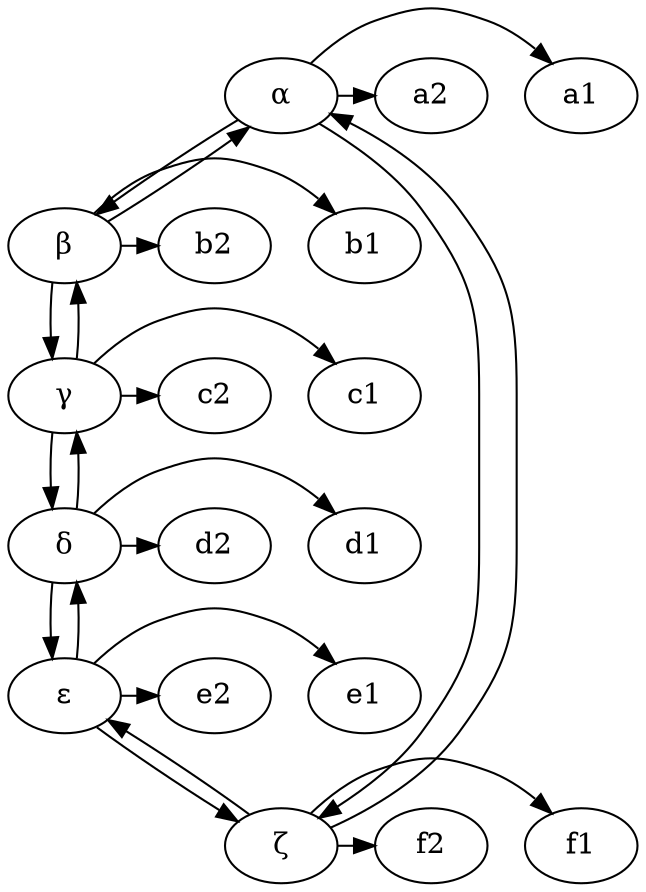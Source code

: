 digraph {
    a[label="&alpha;"]
    b[label="&beta;"]
    c[label="&gamma;"]
    d[label="&delta;"]
    e[label="&epsilon;"]
    f[label="&zeta;"]

    subgraph {
        rank = same;
        a;
        a1;
        a2;
    }

    subgraph {
        rank = same;
        b;
        b1;
        b2;
    }

    subgraph {
        rank = same;
        c;
        c1;
        c2;
    }

    subgraph {
        rank = same;
        d;
        d1;
        d2;
    }

    subgraph {
        rank = same;
        e;
        e1;
        e2;
    }

    subgraph {
        rank = same;
        f;
        f1;
        f2;
    }

    a -> b;
    b -> c;
    c -> d;
    d -> e;
    e -> f;
    f -> a;

    b -> a;
    c -> b;
    d -> c;
    e -> d;
    f -> e;
    a -> f;

    a -> a1;
    a -> a2;
    b -> b1;
    b -> b2;
    c -> c1;
    c -> c2;
    d -> d1;
    d -> d2;
    e -> e1;
    e -> e2;
    f -> f1;
    f -> f2;
}
